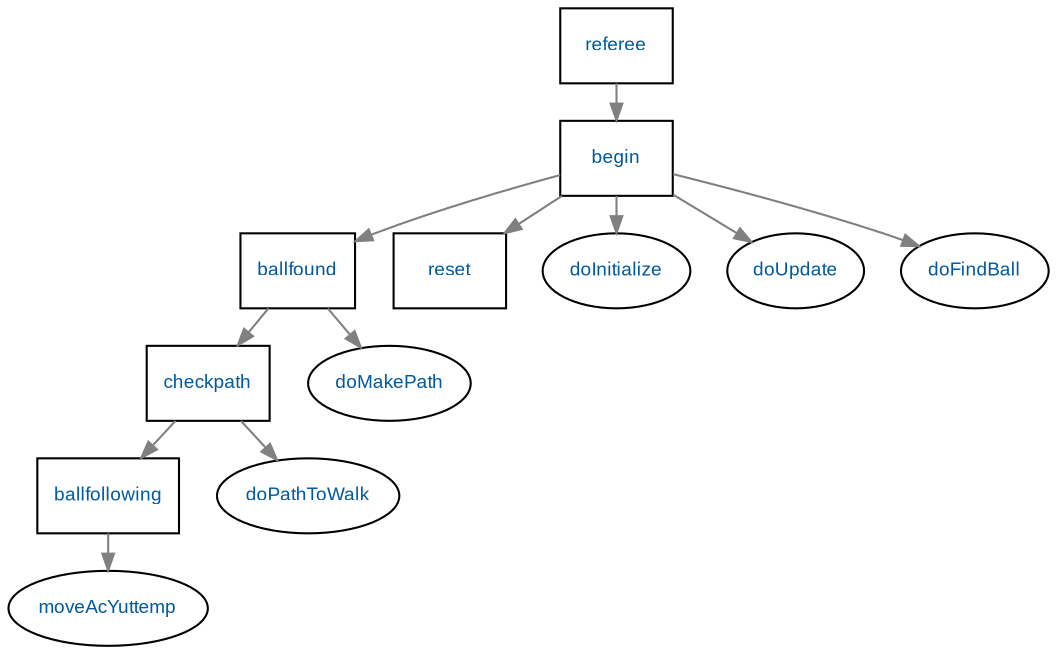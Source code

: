 digraph g {compound="true";bgcolor="";fontcolor="";fontname="";fontsize="";label="";margin="";nodesep="";rankdir="";ranksep="";ratio="";size="";node[label="referee", color="",fillcolor="#FFFFFF",fixedsize="",fontcolor="#005A9C",fontname="Arial",fontsize="9",height="",shape="box",style="filled",URL="option.referee.html",width="",] {option_referee};node[label="begin", color="",fillcolor="#FFFFFF",fixedsize="",fontcolor="#005A9C",fontname="Arial",fontsize="9",height="",shape="box",style="filled",URL="option.begin.html",width="",] {option_begin};node[label="ballfound", color="",fillcolor="#FFFFFF",fixedsize="",fontcolor="#005A9C",fontname="Arial",fontsize="9",height="",shape="box",style="filled",URL="option.ballfound.html",width="",] {option_ballfound};node[label="checkpath", color="",fillcolor="#FFFFFF",fixedsize="",fontcolor="#005A9C",fontname="Arial",fontsize="9",height="",shape="box",style="filled",URL="option.checkpath.html",width="",] {option_checkpath};node[label="ballfollowing", color="",fillcolor="#FFFFFF",fixedsize="",fontcolor="#005A9C",fontname="Arial",fontsize="9",height="",shape="box",style="filled",URL="option.ballfollowing.html",width="",] {option_ballfollowing};node[label="reset", color="",fillcolor="#FFFFFF",fixedsize="",fontcolor="#005A9C",fontname="Arial",fontsize="9",height="",shape="box",style="filled",URL="option.reset.html",width="",] {option_reset};node[label="moveAcYuttemp", color="",fillcolor="#FFFFFF",fixedsize="",fontcolor="#005A9C",fontname="Arial",fontsize="9",height="",shape="",style="filled",URL="basic-behaviors.myBasicBehaviors.html#moveAcYuttemp",width="",] {basic_behavior_moveAcYuttemp};node[label="doPathToWalk", color="",fillcolor="#FFFFFF",fixedsize="",fontcolor="#005A9C",fontname="Arial",fontsize="9",height="",shape="",style="filled",URL="basic-behaviors.myBasicBehaviors.html#doPathToWalk",width="",] {basic_behavior_doPathToWalk};node[label="doMakePath", color="",fillcolor="#FFFFFF",fixedsize="",fontcolor="#005A9C",fontname="Arial",fontsize="9",height="",shape="",style="filled",URL="basic-behaviors.myBasicBehaviors.html#doMakePath",width="",] {basic_behavior_doMakePath};node[label="doInitialize", color="",fillcolor="#FFFFFF",fixedsize="",fontcolor="#005A9C",fontname="Arial",fontsize="9",height="",shape="",style="filled",URL="basic-behaviors.myBasicBehaviors.html#doInitialize",width="",] {basic_behavior_doInitialize};node[label="doUpdate", color="",fillcolor="#FFFFFF",fixedsize="",fontcolor="#005A9C",fontname="Arial",fontsize="9",height="",shape="",style="filled",URL="basic-behaviors.myBasicBehaviors.html#doUpdate",width="",] {basic_behavior_doUpdate};node[label="doFindBall", color="",fillcolor="#FFFFFF",fixedsize="",fontcolor="#005A9C",fontname="Arial",fontsize="9",height="",shape="",style="filled",URL="basic-behaviors.myBasicBehaviors.html#doFindBall",width="",] {basic_behavior_doFindBall};edge[arrowhead="",arrowsize="0.8",arrowtail="",constraint="",color="#808080",decorate="",dir="",fontcolor="",fontname="",fontsize="",headlabel="",headport="",label="",labeldistance="",labelfloat="",labelfontcolor="",labelfontname="",labelfontsize="",minlen="",samehead="",sametail="",style="",taillabel="",tailport="",URL="",lhead="",ltail=""] option_referee -> option_begin;edge[arrowhead="",arrowsize="0.8",arrowtail="",constraint="",color="#808080",decorate="",dir="",fontcolor="",fontname="",fontsize="",headlabel="",headport="",label="",labeldistance="",labelfloat="",labelfontcolor="",labelfontname="",labelfontsize="",minlen="",samehead="",sametail="",style="",taillabel="",tailport="",URL="",lhead="",ltail=""] option_begin -> option_ballfound;edge[arrowhead="",arrowsize="0.8",arrowtail="",constraint="",color="#808080",decorate="",dir="",fontcolor="",fontname="",fontsize="",headlabel="",headport="",label="",labeldistance="",labelfloat="",labelfontcolor="",labelfontname="",labelfontsize="",minlen="",samehead="",sametail="",style="",taillabel="",tailport="",URL="",lhead="",ltail=""] option_begin -> option_reset;edge[arrowhead="",arrowsize="0.8",arrowtail="",constraint="",color="#808080",decorate="",dir="",fontcolor="",fontname="",fontsize="",headlabel="",headport="",label="",labeldistance="",labelfloat="",labelfontcolor="",labelfontname="",labelfontsize="",minlen="",samehead="",sametail="",style="",taillabel="",tailport="",URL="",lhead="",ltail=""] option_begin -> basic_behavior_doInitialize;edge[arrowhead="",arrowsize="0.8",arrowtail="",constraint="",color="#808080",decorate="",dir="",fontcolor="",fontname="",fontsize="",headlabel="",headport="",label="",labeldistance="",labelfloat="",labelfontcolor="",labelfontname="",labelfontsize="",minlen="",samehead="",sametail="",style="",taillabel="",tailport="",URL="",lhead="",ltail=""] option_begin -> basic_behavior_doUpdate;edge[arrowhead="",arrowsize="0.8",arrowtail="",constraint="",color="#808080",decorate="",dir="",fontcolor="",fontname="",fontsize="",headlabel="",headport="",label="",labeldistance="",labelfloat="",labelfontcolor="",labelfontname="",labelfontsize="",minlen="",samehead="",sametail="",style="",taillabel="",tailport="",URL="",lhead="",ltail=""] option_begin -> basic_behavior_doFindBall;edge[arrowhead="",arrowsize="0.8",arrowtail="",constraint="",color="#808080",decorate="",dir="",fontcolor="",fontname="",fontsize="",headlabel="",headport="",label="",labeldistance="",labelfloat="",labelfontcolor="",labelfontname="",labelfontsize="",minlen="",samehead="",sametail="",style="",taillabel="",tailport="",URL="",lhead="",ltail=""] option_ballfound -> option_checkpath;edge[arrowhead="",arrowsize="0.8",arrowtail="",constraint="",color="#808080",decorate="",dir="",fontcolor="",fontname="",fontsize="",headlabel="",headport="",label="",labeldistance="",labelfloat="",labelfontcolor="",labelfontname="",labelfontsize="",minlen="",samehead="",sametail="",style="",taillabel="",tailport="",URL="",lhead="",ltail=""] option_ballfound -> basic_behavior_doMakePath;edge[arrowhead="",arrowsize="0.8",arrowtail="",constraint="",color="#808080",decorate="",dir="",fontcolor="",fontname="",fontsize="",headlabel="",headport="",label="",labeldistance="",labelfloat="",labelfontcolor="",labelfontname="",labelfontsize="",minlen="",samehead="",sametail="",style="",taillabel="",tailport="",URL="",lhead="",ltail=""] option_checkpath -> option_ballfollowing;edge[arrowhead="",arrowsize="0.8",arrowtail="",constraint="",color="#808080",decorate="",dir="",fontcolor="",fontname="",fontsize="",headlabel="",headport="",label="",labeldistance="",labelfloat="",labelfontcolor="",labelfontname="",labelfontsize="",minlen="",samehead="",sametail="",style="",taillabel="",tailport="",URL="",lhead="",ltail=""] option_checkpath -> basic_behavior_doPathToWalk;edge[arrowhead="",arrowsize="0.8",arrowtail="",constraint="",color="#808080",decorate="",dir="",fontcolor="",fontname="",fontsize="",headlabel="",headport="",label="",labeldistance="",labelfloat="",labelfontcolor="",labelfontname="",labelfontsize="",minlen="",samehead="",sametail="",style="",taillabel="",tailport="",URL="",lhead="",ltail=""] option_ballfollowing -> basic_behavior_moveAcYuttemp;}
                    
